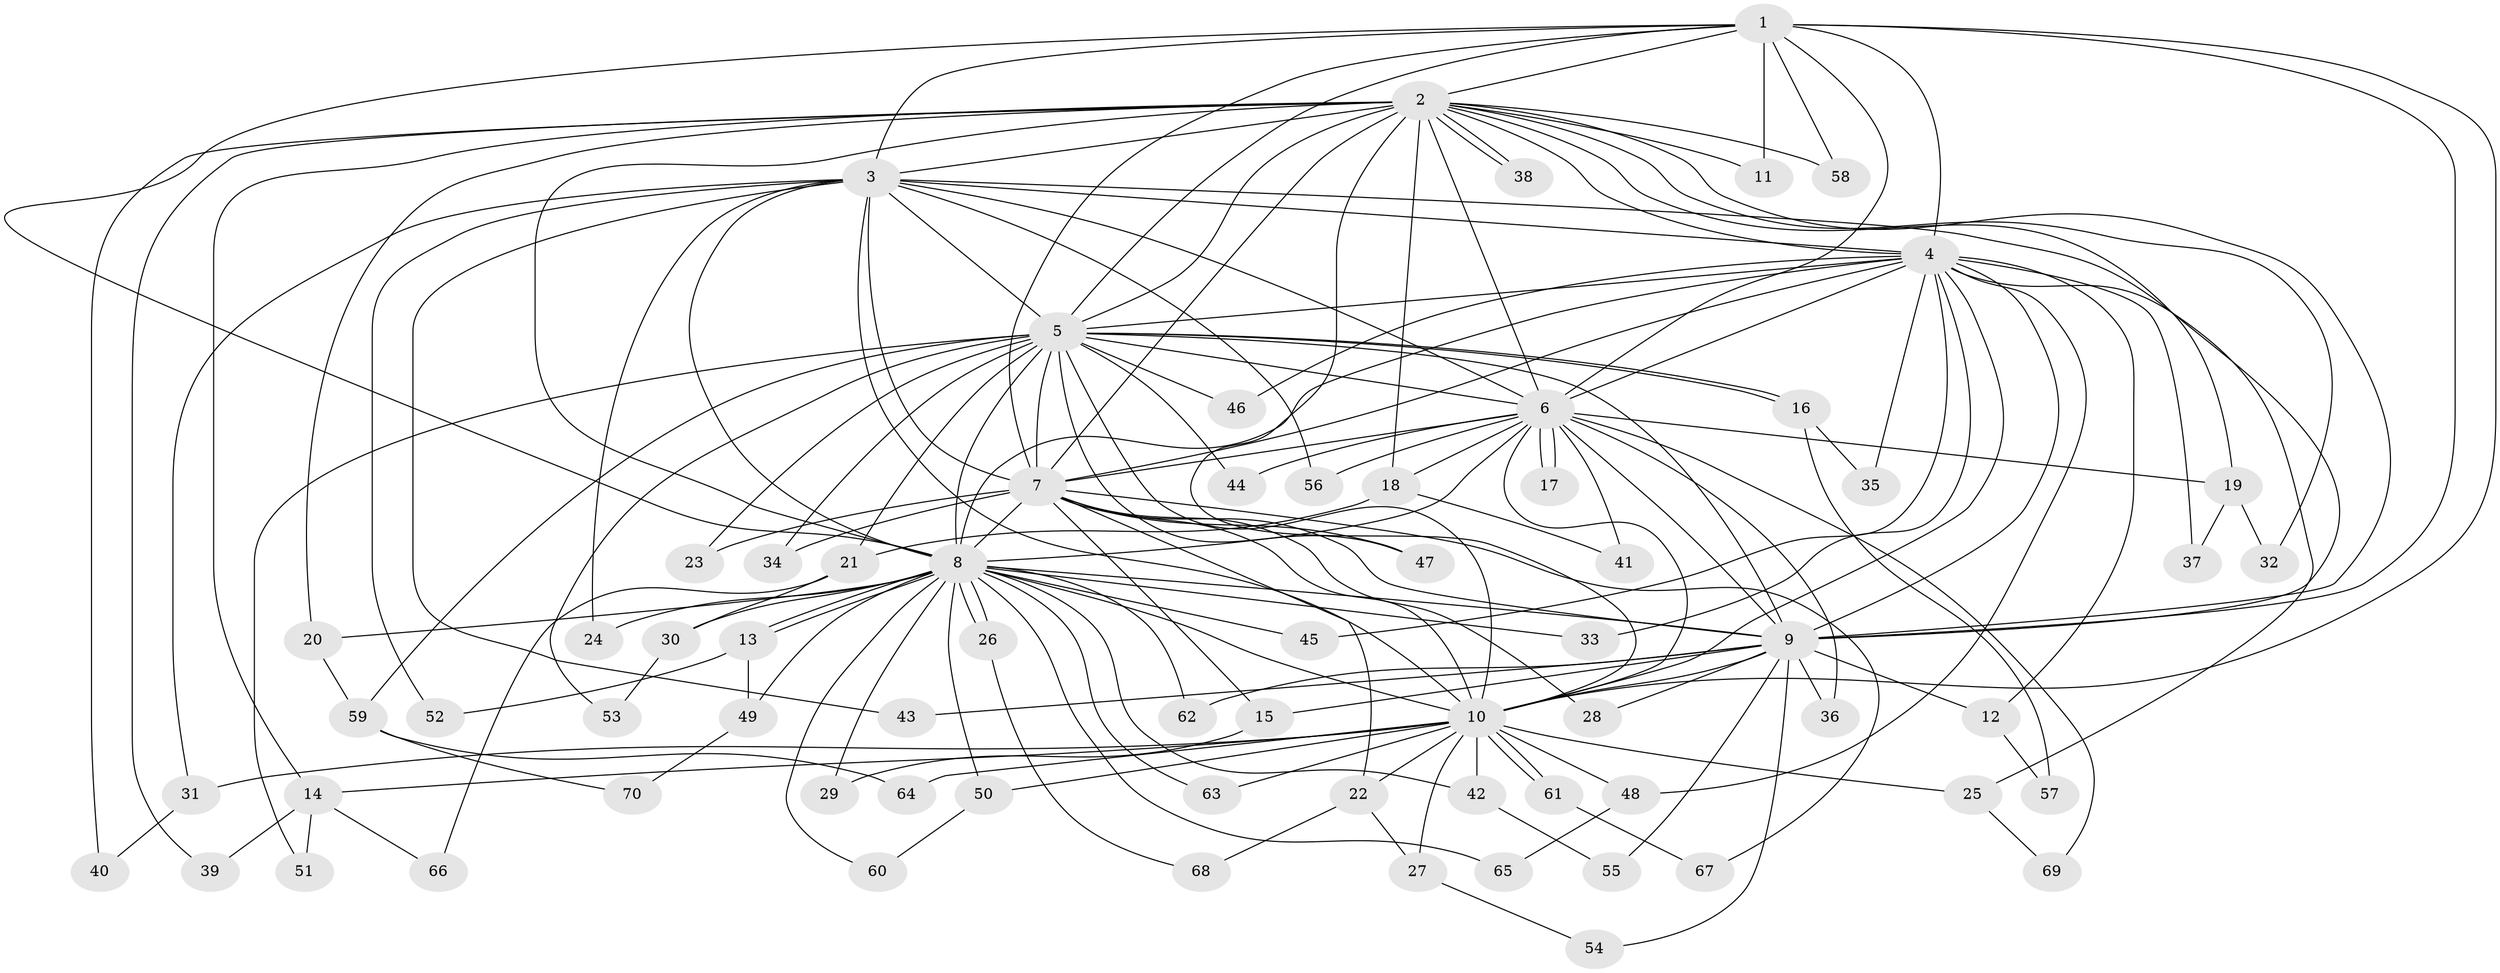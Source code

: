 // coarse degree distribution, {16: 0.03571428571428571, 3: 0.32142857142857145, 8: 0.03571428571428571, 13: 0.03571428571428571, 2: 0.17857142857142858, 12: 0.10714285714285714, 11: 0.03571428571428571, 4: 0.07142857142857142, 1: 0.10714285714285714, 17: 0.03571428571428571, 5: 0.03571428571428571}
// Generated by graph-tools (version 1.1) at 2025/36/03/04/25 23:36:26]
// undirected, 70 vertices, 165 edges
graph export_dot {
  node [color=gray90,style=filled];
  1;
  2;
  3;
  4;
  5;
  6;
  7;
  8;
  9;
  10;
  11;
  12;
  13;
  14;
  15;
  16;
  17;
  18;
  19;
  20;
  21;
  22;
  23;
  24;
  25;
  26;
  27;
  28;
  29;
  30;
  31;
  32;
  33;
  34;
  35;
  36;
  37;
  38;
  39;
  40;
  41;
  42;
  43;
  44;
  45;
  46;
  47;
  48;
  49;
  50;
  51;
  52;
  53;
  54;
  55;
  56;
  57;
  58;
  59;
  60;
  61;
  62;
  63;
  64;
  65;
  66;
  67;
  68;
  69;
  70;
  1 -- 2;
  1 -- 3;
  1 -- 4;
  1 -- 5;
  1 -- 6;
  1 -- 7;
  1 -- 8;
  1 -- 9;
  1 -- 10;
  1 -- 11;
  1 -- 58;
  2 -- 3;
  2 -- 4;
  2 -- 5;
  2 -- 6;
  2 -- 7;
  2 -- 8;
  2 -- 9;
  2 -- 10;
  2 -- 11;
  2 -- 14;
  2 -- 18;
  2 -- 19;
  2 -- 20;
  2 -- 32;
  2 -- 38;
  2 -- 38;
  2 -- 39;
  2 -- 40;
  2 -- 58;
  3 -- 4;
  3 -- 5;
  3 -- 6;
  3 -- 7;
  3 -- 8;
  3 -- 9;
  3 -- 10;
  3 -- 24;
  3 -- 31;
  3 -- 43;
  3 -- 52;
  3 -- 56;
  4 -- 5;
  4 -- 6;
  4 -- 7;
  4 -- 8;
  4 -- 9;
  4 -- 10;
  4 -- 12;
  4 -- 25;
  4 -- 33;
  4 -- 35;
  4 -- 37;
  4 -- 45;
  4 -- 46;
  4 -- 48;
  5 -- 6;
  5 -- 7;
  5 -- 8;
  5 -- 9;
  5 -- 10;
  5 -- 16;
  5 -- 16;
  5 -- 21;
  5 -- 23;
  5 -- 34;
  5 -- 44;
  5 -- 46;
  5 -- 47;
  5 -- 51;
  5 -- 53;
  5 -- 59;
  6 -- 7;
  6 -- 8;
  6 -- 9;
  6 -- 10;
  6 -- 17;
  6 -- 17;
  6 -- 18;
  6 -- 19;
  6 -- 36;
  6 -- 41;
  6 -- 44;
  6 -- 56;
  6 -- 69;
  7 -- 8;
  7 -- 9;
  7 -- 10;
  7 -- 15;
  7 -- 22;
  7 -- 23;
  7 -- 28;
  7 -- 34;
  7 -- 47;
  7 -- 67;
  8 -- 9;
  8 -- 10;
  8 -- 13;
  8 -- 13;
  8 -- 20;
  8 -- 24;
  8 -- 26;
  8 -- 26;
  8 -- 29;
  8 -- 30;
  8 -- 33;
  8 -- 42;
  8 -- 45;
  8 -- 49;
  8 -- 50;
  8 -- 60;
  8 -- 62;
  8 -- 63;
  8 -- 65;
  9 -- 10;
  9 -- 12;
  9 -- 15;
  9 -- 28;
  9 -- 36;
  9 -- 43;
  9 -- 54;
  9 -- 55;
  9 -- 62;
  10 -- 14;
  10 -- 22;
  10 -- 25;
  10 -- 27;
  10 -- 31;
  10 -- 42;
  10 -- 48;
  10 -- 50;
  10 -- 61;
  10 -- 61;
  10 -- 63;
  10 -- 64;
  12 -- 57;
  13 -- 49;
  13 -- 52;
  14 -- 39;
  14 -- 51;
  14 -- 66;
  15 -- 29;
  16 -- 35;
  16 -- 57;
  18 -- 21;
  18 -- 41;
  19 -- 32;
  19 -- 37;
  20 -- 59;
  21 -- 30;
  21 -- 66;
  22 -- 27;
  22 -- 68;
  25 -- 69;
  26 -- 68;
  27 -- 54;
  30 -- 53;
  31 -- 40;
  42 -- 55;
  48 -- 65;
  49 -- 70;
  50 -- 60;
  59 -- 64;
  59 -- 70;
  61 -- 67;
}
